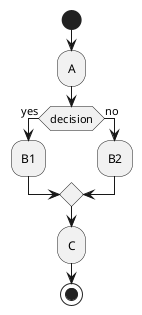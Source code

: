 @startuml
skinparam ConditionEndStyle diamond
start
:A;
if (decision) is (yes) then
    :B1;
else (no)
    :B2;
endif
:C;
stop
@enduml